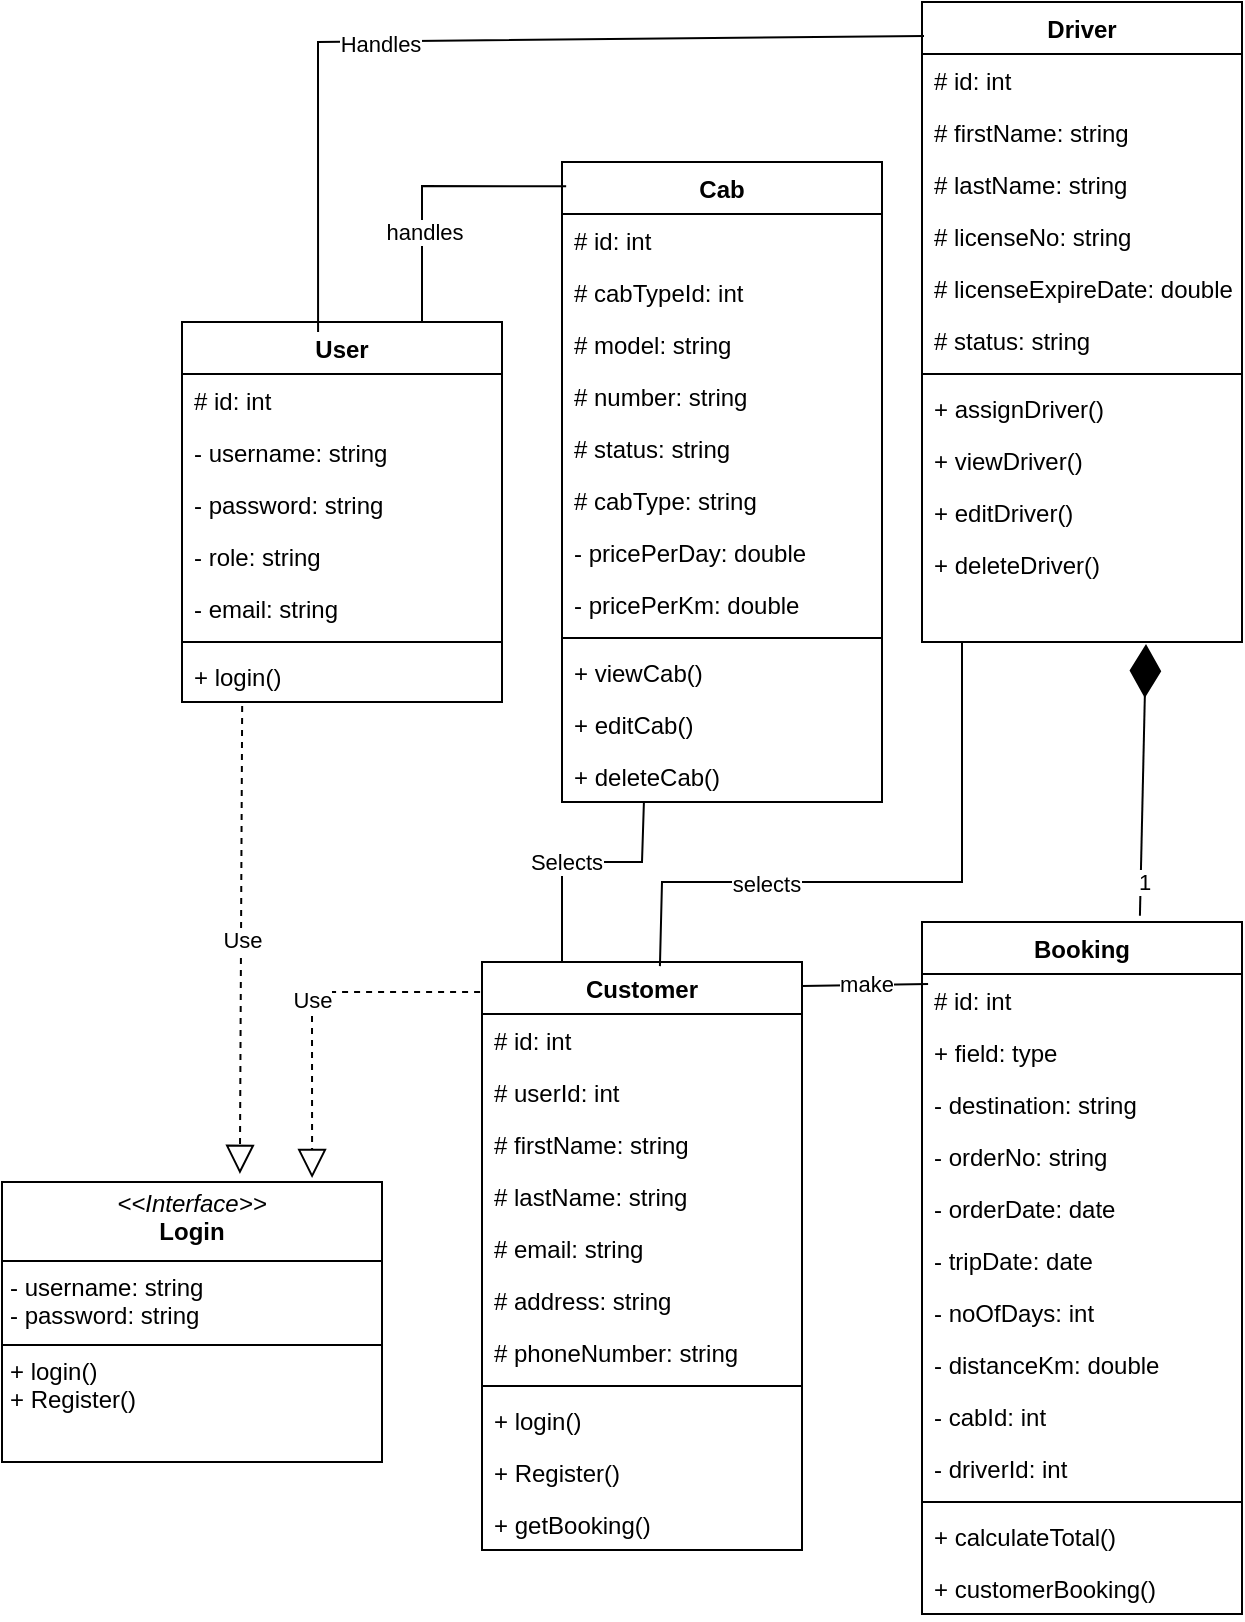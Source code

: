 <mxfile version="26.1.0">
  <diagram id="C5RBs43oDa-KdzZeNtuy" name="Page-1">
    <mxGraphModel dx="1434" dy="756" grid="1" gridSize="10" guides="1" tooltips="1" connect="1" arrows="1" fold="1" page="1" pageScale="1" pageWidth="827" pageHeight="1169" math="0" shadow="0">
      <root>
        <mxCell id="WIyWlLk6GJQsqaUBKTNV-0" />
        <mxCell id="WIyWlLk6GJQsqaUBKTNV-1" parent="WIyWlLk6GJQsqaUBKTNV-0" />
        <mxCell id="R1cl8peZDXRNZ5yDNT6U-21" value="Booking" style="swimlane;fontStyle=1;align=center;verticalAlign=top;childLayout=stackLayout;horizontal=1;startSize=26;horizontalStack=0;resizeParent=1;resizeParentMax=0;resizeLast=0;collapsible=1;marginBottom=0;whiteSpace=wrap;html=1;" vertex="1" parent="WIyWlLk6GJQsqaUBKTNV-1">
          <mxGeometry x="500" y="480" width="160" height="346" as="geometry" />
        </mxCell>
        <mxCell id="R1cl8peZDXRNZ5yDNT6U-22" value="# id: int" style="text;strokeColor=none;fillColor=none;align=left;verticalAlign=top;spacingLeft=4;spacingRight=4;overflow=hidden;rotatable=0;points=[[0,0.5],[1,0.5]];portConstraint=eastwest;whiteSpace=wrap;html=1;" vertex="1" parent="R1cl8peZDXRNZ5yDNT6U-21">
          <mxGeometry y="26" width="160" height="26" as="geometry" />
        </mxCell>
        <mxCell id="R1cl8peZDXRNZ5yDNT6U-26" value="+ field: type" style="text;strokeColor=none;fillColor=none;align=left;verticalAlign=top;spacingLeft=4;spacingRight=4;overflow=hidden;rotatable=0;points=[[0,0.5],[1,0.5]];portConstraint=eastwest;whiteSpace=wrap;html=1;" vertex="1" parent="R1cl8peZDXRNZ5yDNT6U-21">
          <mxGeometry y="52" width="160" height="26" as="geometry" />
        </mxCell>
        <mxCell id="R1cl8peZDXRNZ5yDNT6U-70" value="- destination: string" style="text;strokeColor=none;fillColor=none;align=left;verticalAlign=top;spacingLeft=4;spacingRight=4;overflow=hidden;rotatable=0;points=[[0,0.5],[1,0.5]];portConstraint=eastwest;whiteSpace=wrap;html=1;" vertex="1" parent="R1cl8peZDXRNZ5yDNT6U-21">
          <mxGeometry y="78" width="160" height="26" as="geometry" />
        </mxCell>
        <mxCell id="R1cl8peZDXRNZ5yDNT6U-69" value="- orderNo: string" style="text;strokeColor=none;fillColor=none;align=left;verticalAlign=top;spacingLeft=4;spacingRight=4;overflow=hidden;rotatable=0;points=[[0,0.5],[1,0.5]];portConstraint=eastwest;whiteSpace=wrap;html=1;" vertex="1" parent="R1cl8peZDXRNZ5yDNT6U-21">
          <mxGeometry y="104" width="160" height="26" as="geometry" />
        </mxCell>
        <mxCell id="R1cl8peZDXRNZ5yDNT6U-68" value="- orderDate: date" style="text;strokeColor=none;fillColor=none;align=left;verticalAlign=top;spacingLeft=4;spacingRight=4;overflow=hidden;rotatable=0;points=[[0,0.5],[1,0.5]];portConstraint=eastwest;whiteSpace=wrap;html=1;" vertex="1" parent="R1cl8peZDXRNZ5yDNT6U-21">
          <mxGeometry y="130" width="160" height="26" as="geometry" />
        </mxCell>
        <mxCell id="R1cl8peZDXRNZ5yDNT6U-67" value="- tripDate: date" style="text;strokeColor=none;fillColor=none;align=left;verticalAlign=top;spacingLeft=4;spacingRight=4;overflow=hidden;rotatable=0;points=[[0,0.5],[1,0.5]];portConstraint=eastwest;whiteSpace=wrap;html=1;" vertex="1" parent="R1cl8peZDXRNZ5yDNT6U-21">
          <mxGeometry y="156" width="160" height="26" as="geometry" />
        </mxCell>
        <mxCell id="R1cl8peZDXRNZ5yDNT6U-66" value="- noOfDays: int" style="text;strokeColor=none;fillColor=none;align=left;verticalAlign=top;spacingLeft=4;spacingRight=4;overflow=hidden;rotatable=0;points=[[0,0.5],[1,0.5]];portConstraint=eastwest;whiteSpace=wrap;html=1;" vertex="1" parent="R1cl8peZDXRNZ5yDNT6U-21">
          <mxGeometry y="182" width="160" height="26" as="geometry" />
        </mxCell>
        <mxCell id="R1cl8peZDXRNZ5yDNT6U-65" value="- distanceKm: double" style="text;strokeColor=none;fillColor=none;align=left;verticalAlign=top;spacingLeft=4;spacingRight=4;overflow=hidden;rotatable=0;points=[[0,0.5],[1,0.5]];portConstraint=eastwest;whiteSpace=wrap;html=1;" vertex="1" parent="R1cl8peZDXRNZ5yDNT6U-21">
          <mxGeometry y="208" width="160" height="26" as="geometry" />
        </mxCell>
        <mxCell id="R1cl8peZDXRNZ5yDNT6U-76" value="- cabId: int" style="text;strokeColor=none;fillColor=none;align=left;verticalAlign=top;spacingLeft=4;spacingRight=4;overflow=hidden;rotatable=0;points=[[0,0.5],[1,0.5]];portConstraint=eastwest;whiteSpace=wrap;html=1;" vertex="1" parent="R1cl8peZDXRNZ5yDNT6U-21">
          <mxGeometry y="234" width="160" height="26" as="geometry" />
        </mxCell>
        <mxCell id="R1cl8peZDXRNZ5yDNT6U-75" value="- driverId: int" style="text;strokeColor=none;fillColor=none;align=left;verticalAlign=top;spacingLeft=4;spacingRight=4;overflow=hidden;rotatable=0;points=[[0,0.5],[1,0.5]];portConstraint=eastwest;whiteSpace=wrap;html=1;" vertex="1" parent="R1cl8peZDXRNZ5yDNT6U-21">
          <mxGeometry y="260" width="160" height="26" as="geometry" />
        </mxCell>
        <mxCell id="R1cl8peZDXRNZ5yDNT6U-23" value="" style="line;strokeWidth=1;fillColor=none;align=left;verticalAlign=middle;spacingTop=-1;spacingLeft=3;spacingRight=3;rotatable=0;labelPosition=right;points=[];portConstraint=eastwest;strokeColor=inherit;" vertex="1" parent="R1cl8peZDXRNZ5yDNT6U-21">
          <mxGeometry y="286" width="160" height="8" as="geometry" />
        </mxCell>
        <mxCell id="R1cl8peZDXRNZ5yDNT6U-24" value="+ calculateTotal()" style="text;strokeColor=none;fillColor=none;align=left;verticalAlign=top;spacingLeft=4;spacingRight=4;overflow=hidden;rotatable=0;points=[[0,0.5],[1,0.5]];portConstraint=eastwest;whiteSpace=wrap;html=1;" vertex="1" parent="R1cl8peZDXRNZ5yDNT6U-21">
          <mxGeometry y="294" width="160" height="26" as="geometry" />
        </mxCell>
        <mxCell id="R1cl8peZDXRNZ5yDNT6U-100" value="+ customerBooking()" style="text;strokeColor=none;fillColor=none;align=left;verticalAlign=top;spacingLeft=4;spacingRight=4;overflow=hidden;rotatable=0;points=[[0,0.5],[1,0.5]];portConstraint=eastwest;whiteSpace=wrap;html=1;" vertex="1" parent="R1cl8peZDXRNZ5yDNT6U-21">
          <mxGeometry y="320" width="160" height="26" as="geometry" />
        </mxCell>
        <mxCell id="R1cl8peZDXRNZ5yDNT6U-27" value="Cab" style="swimlane;fontStyle=1;align=center;verticalAlign=top;childLayout=stackLayout;horizontal=1;startSize=26;horizontalStack=0;resizeParent=1;resizeParentMax=0;resizeLast=0;collapsible=1;marginBottom=0;whiteSpace=wrap;html=1;" vertex="1" parent="WIyWlLk6GJQsqaUBKTNV-1">
          <mxGeometry x="320" y="100" width="160" height="320" as="geometry" />
        </mxCell>
        <mxCell id="R1cl8peZDXRNZ5yDNT6U-28" value="# id: int" style="text;strokeColor=none;fillColor=none;align=left;verticalAlign=top;spacingLeft=4;spacingRight=4;overflow=hidden;rotatable=0;points=[[0,0.5],[1,0.5]];portConstraint=eastwest;whiteSpace=wrap;html=1;" vertex="1" parent="R1cl8peZDXRNZ5yDNT6U-27">
          <mxGeometry y="26" width="160" height="26" as="geometry" />
        </mxCell>
        <mxCell id="R1cl8peZDXRNZ5yDNT6U-29" value="# cabTypeId: int" style="text;strokeColor=none;fillColor=none;align=left;verticalAlign=top;spacingLeft=4;spacingRight=4;overflow=hidden;rotatable=0;points=[[0,0.5],[1,0.5]];portConstraint=eastwest;whiteSpace=wrap;html=1;" vertex="1" parent="R1cl8peZDXRNZ5yDNT6U-27">
          <mxGeometry y="52" width="160" height="26" as="geometry" />
        </mxCell>
        <mxCell id="R1cl8peZDXRNZ5yDNT6U-78" value="# model: string" style="text;strokeColor=none;fillColor=none;align=left;verticalAlign=top;spacingLeft=4;spacingRight=4;overflow=hidden;rotatable=0;points=[[0,0.5],[1,0.5]];portConstraint=eastwest;whiteSpace=wrap;html=1;" vertex="1" parent="R1cl8peZDXRNZ5yDNT6U-27">
          <mxGeometry y="78" width="160" height="26" as="geometry" />
        </mxCell>
        <mxCell id="R1cl8peZDXRNZ5yDNT6U-77" value="# number: string" style="text;strokeColor=none;fillColor=none;align=left;verticalAlign=top;spacingLeft=4;spacingRight=4;overflow=hidden;rotatable=0;points=[[0,0.5],[1,0.5]];portConstraint=eastwest;whiteSpace=wrap;html=1;" vertex="1" parent="R1cl8peZDXRNZ5yDNT6U-27">
          <mxGeometry y="104" width="160" height="26" as="geometry" />
        </mxCell>
        <mxCell id="R1cl8peZDXRNZ5yDNT6U-80" value="# status: string" style="text;strokeColor=none;fillColor=none;align=left;verticalAlign=top;spacingLeft=4;spacingRight=4;overflow=hidden;rotatable=0;points=[[0,0.5],[1,0.5]];portConstraint=eastwest;whiteSpace=wrap;html=1;" vertex="1" parent="R1cl8peZDXRNZ5yDNT6U-27">
          <mxGeometry y="130" width="160" height="26" as="geometry" />
        </mxCell>
        <mxCell id="R1cl8peZDXRNZ5yDNT6U-83" value="# cabType: string" style="text;strokeColor=none;fillColor=none;align=left;verticalAlign=top;spacingLeft=4;spacingRight=4;overflow=hidden;rotatable=0;points=[[0,0.5],[1,0.5]];portConstraint=eastwest;whiteSpace=wrap;html=1;" vertex="1" parent="R1cl8peZDXRNZ5yDNT6U-27">
          <mxGeometry y="156" width="160" height="26" as="geometry" />
        </mxCell>
        <mxCell id="R1cl8peZDXRNZ5yDNT6U-82" value="- pricePerDay: double" style="text;strokeColor=none;fillColor=none;align=left;verticalAlign=top;spacingLeft=4;spacingRight=4;overflow=hidden;rotatable=0;points=[[0,0.5],[1,0.5]];portConstraint=eastwest;whiteSpace=wrap;html=1;" vertex="1" parent="R1cl8peZDXRNZ5yDNT6U-27">
          <mxGeometry y="182" width="160" height="26" as="geometry" />
        </mxCell>
        <mxCell id="R1cl8peZDXRNZ5yDNT6U-81" value="- pricePerKm: double" style="text;strokeColor=none;fillColor=none;align=left;verticalAlign=top;spacingLeft=4;spacingRight=4;overflow=hidden;rotatable=0;points=[[0,0.5],[1,0.5]];portConstraint=eastwest;whiteSpace=wrap;html=1;" vertex="1" parent="R1cl8peZDXRNZ5yDNT6U-27">
          <mxGeometry y="208" width="160" height="26" as="geometry" />
        </mxCell>
        <mxCell id="R1cl8peZDXRNZ5yDNT6U-30" value="" style="line;strokeWidth=1;fillColor=none;align=left;verticalAlign=middle;spacingTop=-1;spacingLeft=3;spacingRight=3;rotatable=0;labelPosition=right;points=[];portConstraint=eastwest;strokeColor=inherit;" vertex="1" parent="R1cl8peZDXRNZ5yDNT6U-27">
          <mxGeometry y="234" width="160" height="8" as="geometry" />
        </mxCell>
        <mxCell id="R1cl8peZDXRNZ5yDNT6U-31" value="+ viewCab()" style="text;strokeColor=none;fillColor=none;align=left;verticalAlign=top;spacingLeft=4;spacingRight=4;overflow=hidden;rotatable=0;points=[[0,0.5],[1,0.5]];portConstraint=eastwest;whiteSpace=wrap;html=1;" vertex="1" parent="R1cl8peZDXRNZ5yDNT6U-27">
          <mxGeometry y="242" width="160" height="26" as="geometry" />
        </mxCell>
        <mxCell id="R1cl8peZDXRNZ5yDNT6U-105" value="+ editCab()" style="text;strokeColor=none;fillColor=none;align=left;verticalAlign=top;spacingLeft=4;spacingRight=4;overflow=hidden;rotatable=0;points=[[0,0.5],[1,0.5]];portConstraint=eastwest;whiteSpace=wrap;html=1;" vertex="1" parent="R1cl8peZDXRNZ5yDNT6U-27">
          <mxGeometry y="268" width="160" height="26" as="geometry" />
        </mxCell>
        <mxCell id="R1cl8peZDXRNZ5yDNT6U-104" value="+ deleteCab()" style="text;strokeColor=none;fillColor=none;align=left;verticalAlign=top;spacingLeft=4;spacingRight=4;overflow=hidden;rotatable=0;points=[[0,0.5],[1,0.5]];portConstraint=eastwest;whiteSpace=wrap;html=1;" vertex="1" parent="R1cl8peZDXRNZ5yDNT6U-27">
          <mxGeometry y="294" width="160" height="26" as="geometry" />
        </mxCell>
        <mxCell id="R1cl8peZDXRNZ5yDNT6U-37" value="Customer" style="swimlane;fontStyle=1;align=center;verticalAlign=top;childLayout=stackLayout;horizontal=1;startSize=26;horizontalStack=0;resizeParent=1;resizeParentMax=0;resizeLast=0;collapsible=1;marginBottom=0;whiteSpace=wrap;html=1;" vertex="1" parent="WIyWlLk6GJQsqaUBKTNV-1">
          <mxGeometry x="280" y="500" width="160" height="294" as="geometry" />
        </mxCell>
        <mxCell id="R1cl8peZDXRNZ5yDNT6U-38" value="# id: int" style="text;strokeColor=none;fillColor=none;align=left;verticalAlign=top;spacingLeft=4;spacingRight=4;overflow=hidden;rotatable=0;points=[[0,0.5],[1,0.5]];portConstraint=eastwest;whiteSpace=wrap;html=1;" vertex="1" parent="R1cl8peZDXRNZ5yDNT6U-37">
          <mxGeometry y="26" width="160" height="26" as="geometry" />
        </mxCell>
        <mxCell id="R1cl8peZDXRNZ5yDNT6U-91" value="# userId: int" style="text;strokeColor=none;fillColor=none;align=left;verticalAlign=top;spacingLeft=4;spacingRight=4;overflow=hidden;rotatable=0;points=[[0,0.5],[1,0.5]];portConstraint=eastwest;whiteSpace=wrap;html=1;" vertex="1" parent="R1cl8peZDXRNZ5yDNT6U-37">
          <mxGeometry y="52" width="160" height="26" as="geometry" />
        </mxCell>
        <mxCell id="R1cl8peZDXRNZ5yDNT6U-90" value="# firstName: string" style="text;strokeColor=none;fillColor=none;align=left;verticalAlign=top;spacingLeft=4;spacingRight=4;overflow=hidden;rotatable=0;points=[[0,0.5],[1,0.5]];portConstraint=eastwest;whiteSpace=wrap;html=1;" vertex="1" parent="R1cl8peZDXRNZ5yDNT6U-37">
          <mxGeometry y="78" width="160" height="26" as="geometry" />
        </mxCell>
        <mxCell id="R1cl8peZDXRNZ5yDNT6U-89" value="# lastName: string" style="text;strokeColor=none;fillColor=none;align=left;verticalAlign=top;spacingLeft=4;spacingRight=4;overflow=hidden;rotatable=0;points=[[0,0.5],[1,0.5]];portConstraint=eastwest;whiteSpace=wrap;html=1;" vertex="1" parent="R1cl8peZDXRNZ5yDNT6U-37">
          <mxGeometry y="104" width="160" height="26" as="geometry" />
        </mxCell>
        <mxCell id="R1cl8peZDXRNZ5yDNT6U-88" value="# email: string" style="text;strokeColor=none;fillColor=none;align=left;verticalAlign=top;spacingLeft=4;spacingRight=4;overflow=hidden;rotatable=0;points=[[0,0.5],[1,0.5]];portConstraint=eastwest;whiteSpace=wrap;html=1;" vertex="1" parent="R1cl8peZDXRNZ5yDNT6U-37">
          <mxGeometry y="130" width="160" height="26" as="geometry" />
        </mxCell>
        <mxCell id="R1cl8peZDXRNZ5yDNT6U-87" value="# address: string" style="text;strokeColor=none;fillColor=none;align=left;verticalAlign=top;spacingLeft=4;spacingRight=4;overflow=hidden;rotatable=0;points=[[0,0.5],[1,0.5]];portConstraint=eastwest;whiteSpace=wrap;html=1;" vertex="1" parent="R1cl8peZDXRNZ5yDNT6U-37">
          <mxGeometry y="156" width="160" height="26" as="geometry" />
        </mxCell>
        <mxCell id="R1cl8peZDXRNZ5yDNT6U-86" value="# phoneNumber: string" style="text;strokeColor=none;fillColor=none;align=left;verticalAlign=top;spacingLeft=4;spacingRight=4;overflow=hidden;rotatable=0;points=[[0,0.5],[1,0.5]];portConstraint=eastwest;whiteSpace=wrap;html=1;" vertex="1" parent="R1cl8peZDXRNZ5yDNT6U-37">
          <mxGeometry y="182" width="160" height="26" as="geometry" />
        </mxCell>
        <mxCell id="R1cl8peZDXRNZ5yDNT6U-40" value="" style="line;strokeWidth=1;fillColor=none;align=left;verticalAlign=middle;spacingTop=-1;spacingLeft=3;spacingRight=3;rotatable=0;labelPosition=right;points=[];portConstraint=eastwest;strokeColor=inherit;" vertex="1" parent="R1cl8peZDXRNZ5yDNT6U-37">
          <mxGeometry y="208" width="160" height="8" as="geometry" />
        </mxCell>
        <mxCell id="R1cl8peZDXRNZ5yDNT6U-41" value="+ login()" style="text;strokeColor=none;fillColor=none;align=left;verticalAlign=top;spacingLeft=4;spacingRight=4;overflow=hidden;rotatable=0;points=[[0,0.5],[1,0.5]];portConstraint=eastwest;whiteSpace=wrap;html=1;" vertex="1" parent="R1cl8peZDXRNZ5yDNT6U-37">
          <mxGeometry y="216" width="160" height="26" as="geometry" />
        </mxCell>
        <mxCell id="R1cl8peZDXRNZ5yDNT6U-96" value="+ Register()" style="text;strokeColor=none;fillColor=none;align=left;verticalAlign=top;spacingLeft=4;spacingRight=4;overflow=hidden;rotatable=0;points=[[0,0.5],[1,0.5]];portConstraint=eastwest;whiteSpace=wrap;html=1;" vertex="1" parent="R1cl8peZDXRNZ5yDNT6U-37">
          <mxGeometry y="242" width="160" height="26" as="geometry" />
        </mxCell>
        <mxCell id="R1cl8peZDXRNZ5yDNT6U-97" value="+ getBooking()" style="text;strokeColor=none;fillColor=none;align=left;verticalAlign=top;spacingLeft=4;spacingRight=4;overflow=hidden;rotatable=0;points=[[0,0.5],[1,0.5]];portConstraint=eastwest;whiteSpace=wrap;html=1;" vertex="1" parent="R1cl8peZDXRNZ5yDNT6U-37">
          <mxGeometry y="268" width="160" height="26" as="geometry" />
        </mxCell>
        <mxCell id="R1cl8peZDXRNZ5yDNT6U-47" value="Driver" style="swimlane;fontStyle=1;align=center;verticalAlign=top;childLayout=stackLayout;horizontal=1;startSize=26;horizontalStack=0;resizeParent=1;resizeParentMax=0;resizeLast=0;collapsible=1;marginBottom=0;whiteSpace=wrap;html=1;" vertex="1" parent="WIyWlLk6GJQsqaUBKTNV-1">
          <mxGeometry x="500" y="20" width="160" height="320" as="geometry" />
        </mxCell>
        <mxCell id="R1cl8peZDXRNZ5yDNT6U-48" value="# id: int" style="text;strokeColor=none;fillColor=none;align=left;verticalAlign=top;spacingLeft=4;spacingRight=4;overflow=hidden;rotatable=0;points=[[0,0.5],[1,0.5]];portConstraint=eastwest;whiteSpace=wrap;html=1;" vertex="1" parent="R1cl8peZDXRNZ5yDNT6U-47">
          <mxGeometry y="26" width="160" height="26" as="geometry" />
        </mxCell>
        <mxCell id="R1cl8peZDXRNZ5yDNT6U-49" value="# firstName: string" style="text;strokeColor=none;fillColor=none;align=left;verticalAlign=top;spacingLeft=4;spacingRight=4;overflow=hidden;rotatable=0;points=[[0,0.5],[1,0.5]];portConstraint=eastwest;whiteSpace=wrap;html=1;" vertex="1" parent="R1cl8peZDXRNZ5yDNT6U-47">
          <mxGeometry y="52" width="160" height="26" as="geometry" />
        </mxCell>
        <mxCell id="R1cl8peZDXRNZ5yDNT6U-95" value="# lastName: string" style="text;strokeColor=none;fillColor=none;align=left;verticalAlign=top;spacingLeft=4;spacingRight=4;overflow=hidden;rotatable=0;points=[[0,0.5],[1,0.5]];portConstraint=eastwest;whiteSpace=wrap;html=1;" vertex="1" parent="R1cl8peZDXRNZ5yDNT6U-47">
          <mxGeometry y="78" width="160" height="26" as="geometry" />
        </mxCell>
        <mxCell id="R1cl8peZDXRNZ5yDNT6U-94" value="# licenseNo: string" style="text;strokeColor=none;fillColor=none;align=left;verticalAlign=top;spacingLeft=4;spacingRight=4;overflow=hidden;rotatable=0;points=[[0,0.5],[1,0.5]];portConstraint=eastwest;whiteSpace=wrap;html=1;" vertex="1" parent="R1cl8peZDXRNZ5yDNT6U-47">
          <mxGeometry y="104" width="160" height="26" as="geometry" />
        </mxCell>
        <mxCell id="R1cl8peZDXRNZ5yDNT6U-93" value="# licenseExpireDate: double" style="text;strokeColor=none;fillColor=none;align=left;verticalAlign=top;spacingLeft=4;spacingRight=4;overflow=hidden;rotatable=0;points=[[0,0.5],[1,0.5]];portConstraint=eastwest;whiteSpace=wrap;html=1;" vertex="1" parent="R1cl8peZDXRNZ5yDNT6U-47">
          <mxGeometry y="130" width="160" height="26" as="geometry" />
        </mxCell>
        <mxCell id="R1cl8peZDXRNZ5yDNT6U-92" value="# status: string" style="text;strokeColor=none;fillColor=none;align=left;verticalAlign=top;spacingLeft=4;spacingRight=4;overflow=hidden;rotatable=0;points=[[0,0.5],[1,0.5]];portConstraint=eastwest;whiteSpace=wrap;html=1;" vertex="1" parent="R1cl8peZDXRNZ5yDNT6U-47">
          <mxGeometry y="156" width="160" height="26" as="geometry" />
        </mxCell>
        <mxCell id="R1cl8peZDXRNZ5yDNT6U-50" value="" style="line;strokeWidth=1;fillColor=none;align=left;verticalAlign=middle;spacingTop=-1;spacingLeft=3;spacingRight=3;rotatable=0;labelPosition=right;points=[];portConstraint=eastwest;strokeColor=inherit;" vertex="1" parent="R1cl8peZDXRNZ5yDNT6U-47">
          <mxGeometry y="182" width="160" height="8" as="geometry" />
        </mxCell>
        <mxCell id="R1cl8peZDXRNZ5yDNT6U-51" value="+ assignDriver()" style="text;strokeColor=none;fillColor=none;align=left;verticalAlign=top;spacingLeft=4;spacingRight=4;overflow=hidden;rotatable=0;points=[[0,0.5],[1,0.5]];portConstraint=eastwest;whiteSpace=wrap;html=1;" vertex="1" parent="R1cl8peZDXRNZ5yDNT6U-47">
          <mxGeometry y="190" width="160" height="26" as="geometry" />
        </mxCell>
        <mxCell id="R1cl8peZDXRNZ5yDNT6U-107" value="+ viewDriver()" style="text;strokeColor=none;fillColor=none;align=left;verticalAlign=top;spacingLeft=4;spacingRight=4;overflow=hidden;rotatable=0;points=[[0,0.5],[1,0.5]];portConstraint=eastwest;whiteSpace=wrap;html=1;" vertex="1" parent="R1cl8peZDXRNZ5yDNT6U-47">
          <mxGeometry y="216" width="160" height="26" as="geometry" />
        </mxCell>
        <mxCell id="R1cl8peZDXRNZ5yDNT6U-106" value="+ editDriver()" style="text;strokeColor=none;fillColor=none;align=left;verticalAlign=top;spacingLeft=4;spacingRight=4;overflow=hidden;rotatable=0;points=[[0,0.5],[1,0.5]];portConstraint=eastwest;whiteSpace=wrap;html=1;" vertex="1" parent="R1cl8peZDXRNZ5yDNT6U-47">
          <mxGeometry y="242" width="160" height="26" as="geometry" />
        </mxCell>
        <mxCell id="R1cl8peZDXRNZ5yDNT6U-109" value="+ deleteDriver()" style="text;strokeColor=none;fillColor=none;align=left;verticalAlign=top;spacingLeft=4;spacingRight=4;overflow=hidden;rotatable=0;points=[[0,0.5],[1,0.5]];portConstraint=eastwest;whiteSpace=wrap;html=1;" vertex="1" parent="R1cl8peZDXRNZ5yDNT6U-47">
          <mxGeometry y="268" width="160" height="26" as="geometry" />
        </mxCell>
        <mxCell id="R1cl8peZDXRNZ5yDNT6U-108" style="text;strokeColor=none;fillColor=none;align=left;verticalAlign=top;spacingLeft=4;spacingRight=4;overflow=hidden;rotatable=0;points=[[0,0.5],[1,0.5]];portConstraint=eastwest;whiteSpace=wrap;html=1;" vertex="1" parent="R1cl8peZDXRNZ5yDNT6U-47">
          <mxGeometry y="294" width="160" height="26" as="geometry" />
        </mxCell>
        <mxCell id="R1cl8peZDXRNZ5yDNT6U-52" value="User" style="swimlane;fontStyle=1;align=center;verticalAlign=top;childLayout=stackLayout;horizontal=1;startSize=26;horizontalStack=0;resizeParent=1;resizeParentMax=0;resizeLast=0;collapsible=1;marginBottom=0;whiteSpace=wrap;html=1;" vertex="1" parent="WIyWlLk6GJQsqaUBKTNV-1">
          <mxGeometry x="130" y="180" width="160" height="190" as="geometry" />
        </mxCell>
        <mxCell id="R1cl8peZDXRNZ5yDNT6U-53" value="# id: int" style="text;strokeColor=none;fillColor=none;align=left;verticalAlign=top;spacingLeft=4;spacingRight=4;overflow=hidden;rotatable=0;points=[[0,0.5],[1,0.5]];portConstraint=eastwest;whiteSpace=wrap;html=1;" vertex="1" parent="R1cl8peZDXRNZ5yDNT6U-52">
          <mxGeometry y="26" width="160" height="26" as="geometry" />
        </mxCell>
        <mxCell id="R1cl8peZDXRNZ5yDNT6U-54" value="- username: string" style="text;strokeColor=none;fillColor=none;align=left;verticalAlign=top;spacingLeft=4;spacingRight=4;overflow=hidden;rotatable=0;points=[[0,0.5],[1,0.5]];portConstraint=eastwest;whiteSpace=wrap;html=1;" vertex="1" parent="R1cl8peZDXRNZ5yDNT6U-52">
          <mxGeometry y="52" width="160" height="26" as="geometry" />
        </mxCell>
        <mxCell id="R1cl8peZDXRNZ5yDNT6U-58" value="- password: string" style="text;strokeColor=none;fillColor=none;align=left;verticalAlign=top;spacingLeft=4;spacingRight=4;overflow=hidden;rotatable=0;points=[[0,0.5],[1,0.5]];portConstraint=eastwest;whiteSpace=wrap;html=1;" vertex="1" parent="R1cl8peZDXRNZ5yDNT6U-52">
          <mxGeometry y="78" width="160" height="26" as="geometry" />
        </mxCell>
        <mxCell id="R1cl8peZDXRNZ5yDNT6U-64" value="- role: string" style="text;strokeColor=none;fillColor=none;align=left;verticalAlign=top;spacingLeft=4;spacingRight=4;overflow=hidden;rotatable=0;points=[[0,0.5],[1,0.5]];portConstraint=eastwest;whiteSpace=wrap;html=1;" vertex="1" parent="R1cl8peZDXRNZ5yDNT6U-52">
          <mxGeometry y="104" width="160" height="26" as="geometry" />
        </mxCell>
        <mxCell id="R1cl8peZDXRNZ5yDNT6U-63" value="- email: string" style="text;strokeColor=none;fillColor=none;align=left;verticalAlign=top;spacingLeft=4;spacingRight=4;overflow=hidden;rotatable=0;points=[[0,0.5],[1,0.5]];portConstraint=eastwest;whiteSpace=wrap;html=1;" vertex="1" parent="R1cl8peZDXRNZ5yDNT6U-52">
          <mxGeometry y="130" width="160" height="26" as="geometry" />
        </mxCell>
        <mxCell id="R1cl8peZDXRNZ5yDNT6U-55" value="" style="line;strokeWidth=1;fillColor=none;align=left;verticalAlign=middle;spacingTop=-1;spacingLeft=3;spacingRight=3;rotatable=0;labelPosition=right;points=[];portConstraint=eastwest;strokeColor=inherit;" vertex="1" parent="R1cl8peZDXRNZ5yDNT6U-52">
          <mxGeometry y="156" width="160" height="8" as="geometry" />
        </mxCell>
        <mxCell id="R1cl8peZDXRNZ5yDNT6U-59" value="+ login()" style="text;strokeColor=none;fillColor=none;align=left;verticalAlign=top;spacingLeft=4;spacingRight=4;overflow=hidden;rotatable=0;points=[[0,0.5],[1,0.5]];portConstraint=eastwest;whiteSpace=wrap;html=1;" vertex="1" parent="R1cl8peZDXRNZ5yDNT6U-52">
          <mxGeometry y="164" width="160" height="26" as="geometry" />
        </mxCell>
        <mxCell id="R1cl8peZDXRNZ5yDNT6U-129" value="" style="endArrow=none;html=1;rounded=0;exitX=1;exitY=0.041;exitDx=0;exitDy=0;exitPerimeter=0;entryX=0.019;entryY=0.192;entryDx=0;entryDy=0;entryPerimeter=0;" edge="1" parent="WIyWlLk6GJQsqaUBKTNV-1" source="R1cl8peZDXRNZ5yDNT6U-37" target="R1cl8peZDXRNZ5yDNT6U-22">
          <mxGeometry width="50" height="50" relative="1" as="geometry">
            <mxPoint x="390" y="420" as="sourcePoint" />
            <mxPoint x="440" y="370" as="targetPoint" />
          </mxGeometry>
        </mxCell>
        <mxCell id="R1cl8peZDXRNZ5yDNT6U-130" value="make" style="edgeLabel;html=1;align=center;verticalAlign=middle;resizable=0;points=[];" vertex="1" connectable="0" parent="R1cl8peZDXRNZ5yDNT6U-129">
          <mxGeometry x="0.012" y="1" relative="1" as="geometry">
            <mxPoint as="offset" />
          </mxGeometry>
        </mxCell>
        <mxCell id="R1cl8peZDXRNZ5yDNT6U-131" value="" style="endArrow=none;html=1;rounded=0;exitX=0.556;exitY=0.007;exitDx=0;exitDy=0;exitPerimeter=0;" edge="1" parent="WIyWlLk6GJQsqaUBKTNV-1" source="R1cl8peZDXRNZ5yDNT6U-37">
          <mxGeometry width="50" height="50" relative="1" as="geometry">
            <mxPoint x="320" y="470" as="sourcePoint" />
            <mxPoint x="520" y="340" as="targetPoint" />
            <Array as="points">
              <mxPoint x="370" y="460" />
              <mxPoint x="520" y="460" />
            </Array>
          </mxGeometry>
        </mxCell>
        <mxCell id="R1cl8peZDXRNZ5yDNT6U-134" value="selects" style="edgeLabel;html=1;align=center;verticalAlign=middle;resizable=0;points=[];" vertex="1" connectable="0" parent="R1cl8peZDXRNZ5yDNT6U-131">
          <mxGeometry x="-0.396" y="-1" relative="1" as="geometry">
            <mxPoint as="offset" />
          </mxGeometry>
        </mxCell>
        <mxCell id="R1cl8peZDXRNZ5yDNT6U-132" value="" style="endArrow=none;html=1;rounded=0;entryX=0.256;entryY=1;entryDx=0;entryDy=0;entryPerimeter=0;exitX=0.25;exitY=0;exitDx=0;exitDy=0;" edge="1" parent="WIyWlLk6GJQsqaUBKTNV-1" source="R1cl8peZDXRNZ5yDNT6U-37" target="R1cl8peZDXRNZ5yDNT6U-104">
          <mxGeometry width="50" height="50" relative="1" as="geometry">
            <mxPoint x="280" y="490" as="sourcePoint" />
            <mxPoint x="370" y="430" as="targetPoint" />
            <Array as="points">
              <mxPoint x="320" y="450" />
              <mxPoint x="360" y="450" />
            </Array>
          </mxGeometry>
        </mxCell>
        <mxCell id="R1cl8peZDXRNZ5yDNT6U-133" value="Selects" style="edgeLabel;html=1;align=center;verticalAlign=middle;resizable=0;points=[];" vertex="1" connectable="0" parent="R1cl8peZDXRNZ5yDNT6U-132">
          <mxGeometry x="-0.141" relative="1" as="geometry">
            <mxPoint as="offset" />
          </mxGeometry>
        </mxCell>
        <mxCell id="R1cl8peZDXRNZ5yDNT6U-135" value="" style="endArrow=none;html=1;rounded=0;exitX=0.419;exitY=0.026;exitDx=0;exitDy=0;exitPerimeter=0;entryX=0;entryY=0.053;entryDx=0;entryDy=0;entryPerimeter=0;" edge="1" parent="WIyWlLk6GJQsqaUBKTNV-1">
          <mxGeometry width="50" height="50" relative="1" as="geometry">
            <mxPoint x="198.04" y="184.94" as="sourcePoint" />
            <mxPoint x="501" y="36.96" as="targetPoint" />
            <Array as="points">
              <mxPoint x="198" y="40" />
            </Array>
          </mxGeometry>
        </mxCell>
        <mxCell id="R1cl8peZDXRNZ5yDNT6U-136" value="Handles" style="edgeLabel;html=1;align=center;verticalAlign=middle;resizable=0;points=[];" vertex="1" connectable="0" parent="R1cl8peZDXRNZ5yDNT6U-135">
          <mxGeometry x="-0.214" y="-1" relative="1" as="geometry">
            <mxPoint as="offset" />
          </mxGeometry>
        </mxCell>
        <mxCell id="R1cl8peZDXRNZ5yDNT6U-137" value="" style="endArrow=none;html=1;rounded=0;exitX=0.75;exitY=0;exitDx=0;exitDy=0;entryX=0.013;entryY=0.038;entryDx=0;entryDy=0;entryPerimeter=0;" edge="1" parent="WIyWlLk6GJQsqaUBKTNV-1" source="R1cl8peZDXRNZ5yDNT6U-52" target="R1cl8peZDXRNZ5yDNT6U-27">
          <mxGeometry width="50" height="50" relative="1" as="geometry">
            <mxPoint x="390" y="320" as="sourcePoint" />
            <mxPoint x="440" y="270" as="targetPoint" />
            <Array as="points">
              <mxPoint x="250" y="112" />
            </Array>
          </mxGeometry>
        </mxCell>
        <mxCell id="R1cl8peZDXRNZ5yDNT6U-138" value="handles" style="edgeLabel;html=1;align=center;verticalAlign=middle;resizable=0;points=[];" vertex="1" connectable="0" parent="R1cl8peZDXRNZ5yDNT6U-137">
          <mxGeometry x="-0.357" y="-1" relative="1" as="geometry">
            <mxPoint as="offset" />
          </mxGeometry>
        </mxCell>
        <mxCell id="R1cl8peZDXRNZ5yDNT6U-140" value="" style="endArrow=diamondThin;endFill=1;endSize=24;html=1;rounded=0;exitX=0.681;exitY=-0.009;exitDx=0;exitDy=0;exitPerimeter=0;entryX=0.7;entryY=1.038;entryDx=0;entryDy=0;entryPerimeter=0;" edge="1" parent="WIyWlLk6GJQsqaUBKTNV-1" source="R1cl8peZDXRNZ5yDNT6U-21" target="R1cl8peZDXRNZ5yDNT6U-108">
          <mxGeometry width="160" relative="1" as="geometry">
            <mxPoint x="330" y="390" as="sourcePoint" />
            <mxPoint x="490" y="390" as="targetPoint" />
          </mxGeometry>
        </mxCell>
        <mxCell id="R1cl8peZDXRNZ5yDNT6U-141" value="1" style="edgeLabel;html=1;align=center;verticalAlign=middle;resizable=0;points=[];" vertex="1" connectable="0" parent="R1cl8peZDXRNZ5yDNT6U-140">
          <mxGeometry x="-0.751" y="-1" relative="1" as="geometry">
            <mxPoint as="offset" />
          </mxGeometry>
        </mxCell>
        <mxCell id="R1cl8peZDXRNZ5yDNT6U-142" value="&lt;p style=&quot;margin:0px;margin-top:4px;text-align:center;&quot;&gt;&lt;i&gt;&amp;lt;&amp;lt;Interface&amp;gt;&amp;gt;&lt;/i&gt;&lt;br&gt;&lt;b&gt;Login&lt;/b&gt;&lt;/p&gt;&lt;hr size=&quot;1&quot; style=&quot;border-style:solid;&quot;&gt;&lt;p style=&quot;margin:0px;margin-left:4px;&quot;&gt;- username: string&lt;br&gt;- password: string&lt;/p&gt;&lt;hr size=&quot;1&quot; style=&quot;border-style:solid;&quot;&gt;&lt;p style=&quot;margin:0px;margin-left:4px;&quot;&gt;+ login()&lt;br&gt;+ Register()&lt;/p&gt;" style="verticalAlign=top;align=left;overflow=fill;html=1;whiteSpace=wrap;" vertex="1" parent="WIyWlLk6GJQsqaUBKTNV-1">
          <mxGeometry x="40" y="610" width="190" height="140" as="geometry" />
        </mxCell>
        <mxCell id="R1cl8peZDXRNZ5yDNT6U-143" value="Use" style="endArrow=block;endSize=12;dashed=1;html=1;rounded=0;exitX=0.188;exitY=1.077;exitDx=0;exitDy=0;exitPerimeter=0;entryX=0.626;entryY=-0.029;entryDx=0;entryDy=0;entryPerimeter=0;endFill=0;" edge="1" parent="WIyWlLk6GJQsqaUBKTNV-1" source="R1cl8peZDXRNZ5yDNT6U-59" target="R1cl8peZDXRNZ5yDNT6U-142">
          <mxGeometry width="160" relative="1" as="geometry">
            <mxPoint x="330" y="590" as="sourcePoint" />
            <mxPoint x="490" y="590" as="targetPoint" />
          </mxGeometry>
        </mxCell>
        <mxCell id="R1cl8peZDXRNZ5yDNT6U-150" value="Use" style="endArrow=block;endSize=12;dashed=1;html=1;rounded=0;exitX=-0.006;exitY=0.051;exitDx=0;exitDy=0;exitPerimeter=0;entryX=0.816;entryY=-0.014;entryDx=0;entryDy=0;entryPerimeter=0;endFill=0;" edge="1" parent="WIyWlLk6GJQsqaUBKTNV-1" source="R1cl8peZDXRNZ5yDNT6U-37" target="R1cl8peZDXRNZ5yDNT6U-142">
          <mxGeometry width="160" relative="1" as="geometry">
            <mxPoint x="170" y="382" as="sourcePoint" />
            <mxPoint x="169" y="616" as="targetPoint" />
            <Array as="points">
              <mxPoint x="195" y="515" />
            </Array>
          </mxGeometry>
        </mxCell>
      </root>
    </mxGraphModel>
  </diagram>
</mxfile>
